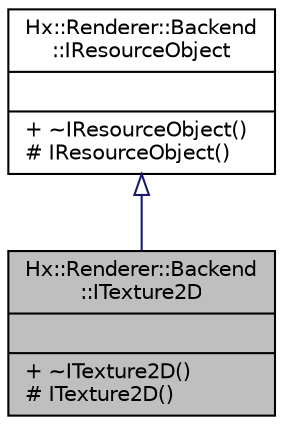 digraph "Hx::Renderer::Backend::ITexture2D"
{
  edge [fontname="Helvetica",fontsize="10",labelfontname="Helvetica",labelfontsize="10"];
  node [fontname="Helvetica",fontsize="10",shape=record];
  Node3 [label="{Hx::Renderer::Backend\l::ITexture2D\n||+ ~ITexture2D()\l# ITexture2D()\l}",height=0.2,width=0.4,color="black", fillcolor="grey75", style="filled", fontcolor="black"];
  Node4 -> Node3 [dir="back",color="midnightblue",fontsize="10",style="solid",arrowtail="onormal",fontname="Helvetica"];
  Node4 [label="{Hx::Renderer::Backend\l::IResourceObject\n||+ ~IResourceObject()\l# IResourceObject()\l}",height=0.2,width=0.4,color="black", fillcolor="white", style="filled",URL="$structHx_1_1Renderer_1_1Backend_1_1IResourceObject.html"];
}
